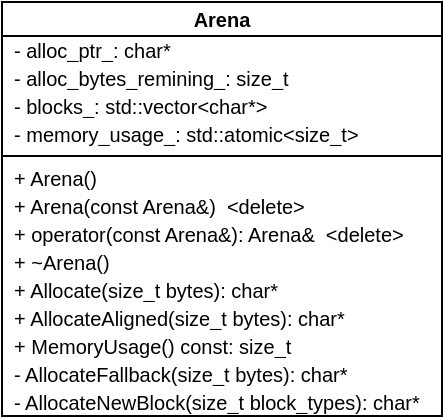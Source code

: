 <mxfile version="12.1.0" type="device" pages="1"><diagram id="nDmuBW9h7p2_wenKGpNe" name="Page-1"><mxGraphModel dx="813" dy="442" grid="1" gridSize="10" guides="1" tooltips="1" connect="1" arrows="1" fold="1" page="1" pageScale="1" pageWidth="1654" pageHeight="1169" math="0" shadow="0"><root><mxCell id="0"/><mxCell id="1" parent="0"/><mxCell id="Gac1oFfl-_KmYqMjaavx-121" value="Arena" style="swimlane;fontStyle=1;align=center;verticalAlign=middle;childLayout=stackLayout;horizontal=1;startSize=17;horizontalStack=0;resizeParent=1;resizeParentMax=0;resizeLast=0;collapsible=1;marginBottom=0;fontSize=10;" parent="1" vertex="1"><mxGeometry x="560" y="90" width="220" height="207" as="geometry"/></mxCell><mxCell id="Gac1oFfl-_KmYqMjaavx-122" value="- alloc_ptr_: char*" style="text;strokeColor=none;fillColor=none;align=left;verticalAlign=middle;spacingLeft=4;spacingRight=4;overflow=hidden;rotatable=0;points=[[0,0.5],[1,0.5]];portConstraint=eastwest;fontSize=10;" parent="Gac1oFfl-_KmYqMjaavx-121" vertex="1"><mxGeometry y="17" width="220" height="14" as="geometry"/></mxCell><mxCell id="Gac1oFfl-_KmYqMjaavx-144" value="- alloc_bytes_remining_: size_t" style="text;strokeColor=none;fillColor=none;align=left;verticalAlign=middle;spacingLeft=4;spacingRight=4;overflow=hidden;rotatable=0;points=[[0,0.5],[1,0.5]];portConstraint=eastwest;fontSize=10;" parent="Gac1oFfl-_KmYqMjaavx-121" vertex="1"><mxGeometry y="31" width="220" height="14" as="geometry"/></mxCell><mxCell id="Gac1oFfl-_KmYqMjaavx-145" value="- blocks_: std::vector&lt;char*&gt;" style="text;strokeColor=none;fillColor=none;align=left;verticalAlign=middle;spacingLeft=4;spacingRight=4;overflow=hidden;rotatable=0;points=[[0,0.5],[1,0.5]];portConstraint=eastwest;fontSize=10;" parent="Gac1oFfl-_KmYqMjaavx-121" vertex="1"><mxGeometry y="45" width="220" height="14" as="geometry"/></mxCell><mxCell id="Gac1oFfl-_KmYqMjaavx-146" value="- memory_usage_: std::atomic&lt;size_t&gt;" style="text;strokeColor=none;fillColor=none;align=left;verticalAlign=middle;spacingLeft=4;spacingRight=4;overflow=hidden;rotatable=0;points=[[0,0.5],[1,0.5]];portConstraint=eastwest;fontSize=10;" parent="Gac1oFfl-_KmYqMjaavx-121" vertex="1"><mxGeometry y="59" width="220" height="14" as="geometry"/></mxCell><mxCell id="Gac1oFfl-_KmYqMjaavx-123" value="" style="line;strokeWidth=1;fillColor=none;align=left;verticalAlign=middle;spacingTop=-1;spacingLeft=3;spacingRight=3;rotatable=0;labelPosition=right;points=[];portConstraint=eastwest;" parent="Gac1oFfl-_KmYqMjaavx-121" vertex="1"><mxGeometry y="73" width="220" height="8" as="geometry"/></mxCell><mxCell id="Gac1oFfl-_KmYqMjaavx-124" value="+ Arena()" style="text;strokeColor=none;fillColor=none;align=left;verticalAlign=middle;spacingLeft=4;spacingRight=4;overflow=hidden;rotatable=0;points=[[0,0.5],[1,0.5]];portConstraint=eastwest;fontSize=10;fontStyle=0" parent="Gac1oFfl-_KmYqMjaavx-121" vertex="1"><mxGeometry y="81" width="220" height="14" as="geometry"/></mxCell><mxCell id="Gac1oFfl-_KmYqMjaavx-125" value="+ Arena(const Arena&amp;)  &lt;delete&gt;" style="text;strokeColor=none;fillColor=none;align=left;verticalAlign=middle;spacingLeft=4;spacingRight=4;overflow=hidden;rotatable=0;points=[[0,0.5],[1,0.5]];portConstraint=eastwest;fontSize=10;fontStyle=0" parent="Gac1oFfl-_KmYqMjaavx-121" vertex="1"><mxGeometry y="95" width="220" height="14" as="geometry"/></mxCell><mxCell id="Gac1oFfl-_KmYqMjaavx-126" value="+ operator(const Arena&amp;): Arena&amp;  &lt;delete&gt;" style="text;strokeColor=none;fillColor=none;align=left;verticalAlign=middle;spacingLeft=4;spacingRight=4;overflow=hidden;rotatable=0;points=[[0,0.5],[1,0.5]];portConstraint=eastwest;fontSize=10;fontStyle=0" parent="Gac1oFfl-_KmYqMjaavx-121" vertex="1"><mxGeometry y="109" width="220" height="14" as="geometry"/></mxCell><mxCell id="Gac1oFfl-_KmYqMjaavx-127" value="+ ~Arena()" style="text;strokeColor=none;fillColor=none;align=left;verticalAlign=middle;spacingLeft=4;spacingRight=4;overflow=hidden;rotatable=0;points=[[0,0.5],[1,0.5]];portConstraint=eastwest;fontSize=10;fontStyle=0" parent="Gac1oFfl-_KmYqMjaavx-121" vertex="1"><mxGeometry y="123" width="220" height="14" as="geometry"/></mxCell><mxCell id="Gac1oFfl-_KmYqMjaavx-130" value="+ Allocate(size_t bytes): char*" style="text;strokeColor=none;fillColor=none;align=left;verticalAlign=middle;spacingLeft=4;spacingRight=4;overflow=hidden;rotatable=0;points=[[0,0.5],[1,0.5]];portConstraint=eastwest;fontSize=10;fontStyle=0" parent="Gac1oFfl-_KmYqMjaavx-121" vertex="1"><mxGeometry y="137" width="220" height="14" as="geometry"/></mxCell><mxCell id="Gac1oFfl-_KmYqMjaavx-131" value="+ AllocateAligned(size_t bytes): char*" style="text;strokeColor=none;fillColor=none;align=left;verticalAlign=middle;spacingLeft=4;spacingRight=4;overflow=hidden;rotatable=0;points=[[0,0.5],[1,0.5]];portConstraint=eastwest;fontSize=10;fontStyle=0" parent="Gac1oFfl-_KmYqMjaavx-121" vertex="1"><mxGeometry y="151" width="220" height="14" as="geometry"/></mxCell><mxCell id="Gac1oFfl-_KmYqMjaavx-132" value="+ MemoryUsage() const: size_t" style="text;strokeColor=none;fillColor=none;align=left;verticalAlign=middle;spacingLeft=4;spacingRight=4;overflow=hidden;rotatable=0;points=[[0,0.5],[1,0.5]];portConstraint=eastwest;fontSize=10;fontStyle=0" parent="Gac1oFfl-_KmYqMjaavx-121" vertex="1"><mxGeometry y="165" width="220" height="14" as="geometry"/></mxCell><mxCell id="Gac1oFfl-_KmYqMjaavx-128" value="- AllocateFallback(size_t bytes): char*" style="text;strokeColor=none;fillColor=none;align=left;verticalAlign=middle;spacingLeft=4;spacingRight=4;overflow=hidden;rotatable=0;points=[[0,0.5],[1,0.5]];portConstraint=eastwest;fontSize=10;" parent="Gac1oFfl-_KmYqMjaavx-121" vertex="1"><mxGeometry y="179" width="220" height="14" as="geometry"/></mxCell><mxCell id="Gac1oFfl-_KmYqMjaavx-129" value="- AllocateNewBlock(size_t block_types): char*" style="text;strokeColor=none;fillColor=none;align=left;verticalAlign=middle;spacingLeft=4;spacingRight=4;overflow=hidden;rotatable=0;points=[[0,0.5],[1,0.5]];portConstraint=eastwest;fontSize=10;" parent="Gac1oFfl-_KmYqMjaavx-121" vertex="1"><mxGeometry y="193" width="220" height="14" as="geometry"/></mxCell></root></mxGraphModel></diagram></mxfile>